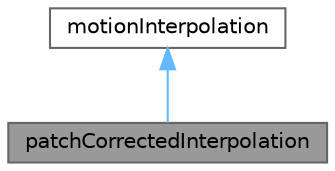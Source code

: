 digraph "patchCorrectedInterpolation"
{
 // LATEX_PDF_SIZE
  bgcolor="transparent";
  edge [fontname=Helvetica,fontsize=10,labelfontname=Helvetica,labelfontsize=10];
  node [fontname=Helvetica,fontsize=10,shape=box,height=0.2,width=0.4];
  Node1 [id="Node000001",label="patchCorrectedInterpolation",height=0.2,width=0.4,color="gray40", fillcolor="grey60", style="filled", fontcolor="black",tooltip="Interpolation of cell-based displacements to the points with additional correction for interpolation ..."];
  Node2 -> Node1 [id="edge1_Node000001_Node000002",dir="back",color="steelblue1",style="solid",tooltip=" "];
  Node2 [id="Node000002",label="motionInterpolation",height=0.2,width=0.4,color="gray40", fillcolor="white", style="filled",URL="$classFoam_1_1motionInterpolation.html",tooltip="Base class for interpolation of cell displacement fields, generated by fvMotionSolvers,..."];
}
